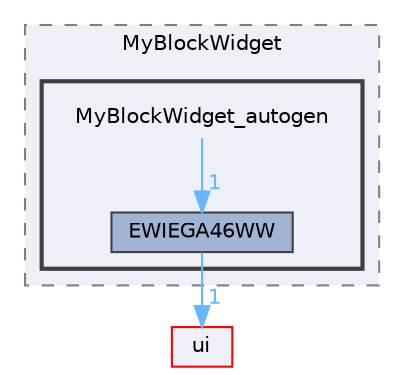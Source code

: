 digraph "MyBlockWidget_autogen"
{
 // LATEX_PDF_SIZE
  bgcolor="transparent";
  edge [fontname=Helvetica,fontsize=10,labelfontname=Helvetica,labelfontsize=10];
  node [fontname=Helvetica,fontsize=10,shape=box,height=0.2,width=0.4];
  compound=true
  subgraph clusterdir_b2132f4a653f537b1a7cb0313d43e1b4 {
    graph [ bgcolor="#edf0f7", pencolor="grey50", label="MyBlockWidget", fontname=Helvetica,fontsize=10 style="filled,dashed", URL="dir_b2132f4a653f537b1a7cb0313d43e1b4.html",tooltip=""]
  subgraph clusterdir_f5104a6a3f57e4b46fd287f87fa9fb4d {
    graph [ bgcolor="#edf0f7", pencolor="grey25", label="", fontname=Helvetica,fontsize=10 style="filled,bold", URL="dir_f5104a6a3f57e4b46fd287f87fa9fb4d.html",tooltip=""]
    dir_f5104a6a3f57e4b46fd287f87fa9fb4d [shape=plaintext, label="MyBlockWidget_autogen"];
  dir_cd2e08b475cac6d75d43df6ab56985d1 [label="EWIEGA46WW", fillcolor="#a2b4d6", color="grey25", style="filled", URL="dir_cd2e08b475cac6d75d43df6ab56985d1.html",tooltip=""];
  }
  }
  dir_1788f8309b1a812dcb800a185471cf6c [label="ui", fillcolor="#edf0f7", color="red", style="filled", URL="dir_1788f8309b1a812dcb800a185471cf6c.html",tooltip=""];
  dir_f5104a6a3f57e4b46fd287f87fa9fb4d->dir_cd2e08b475cac6d75d43df6ab56985d1 [headlabel="1", labeldistance=1.5 headhref="dir_000221_000111.html" href="dir_000221_000111.html" color="steelblue1" fontcolor="steelblue1"];
  dir_cd2e08b475cac6d75d43df6ab56985d1->dir_1788f8309b1a812dcb800a185471cf6c [headlabel="1", labeldistance=1.5 headhref="dir_000111_000351.html" href="dir_000111_000351.html" color="steelblue1" fontcolor="steelblue1"];
}
